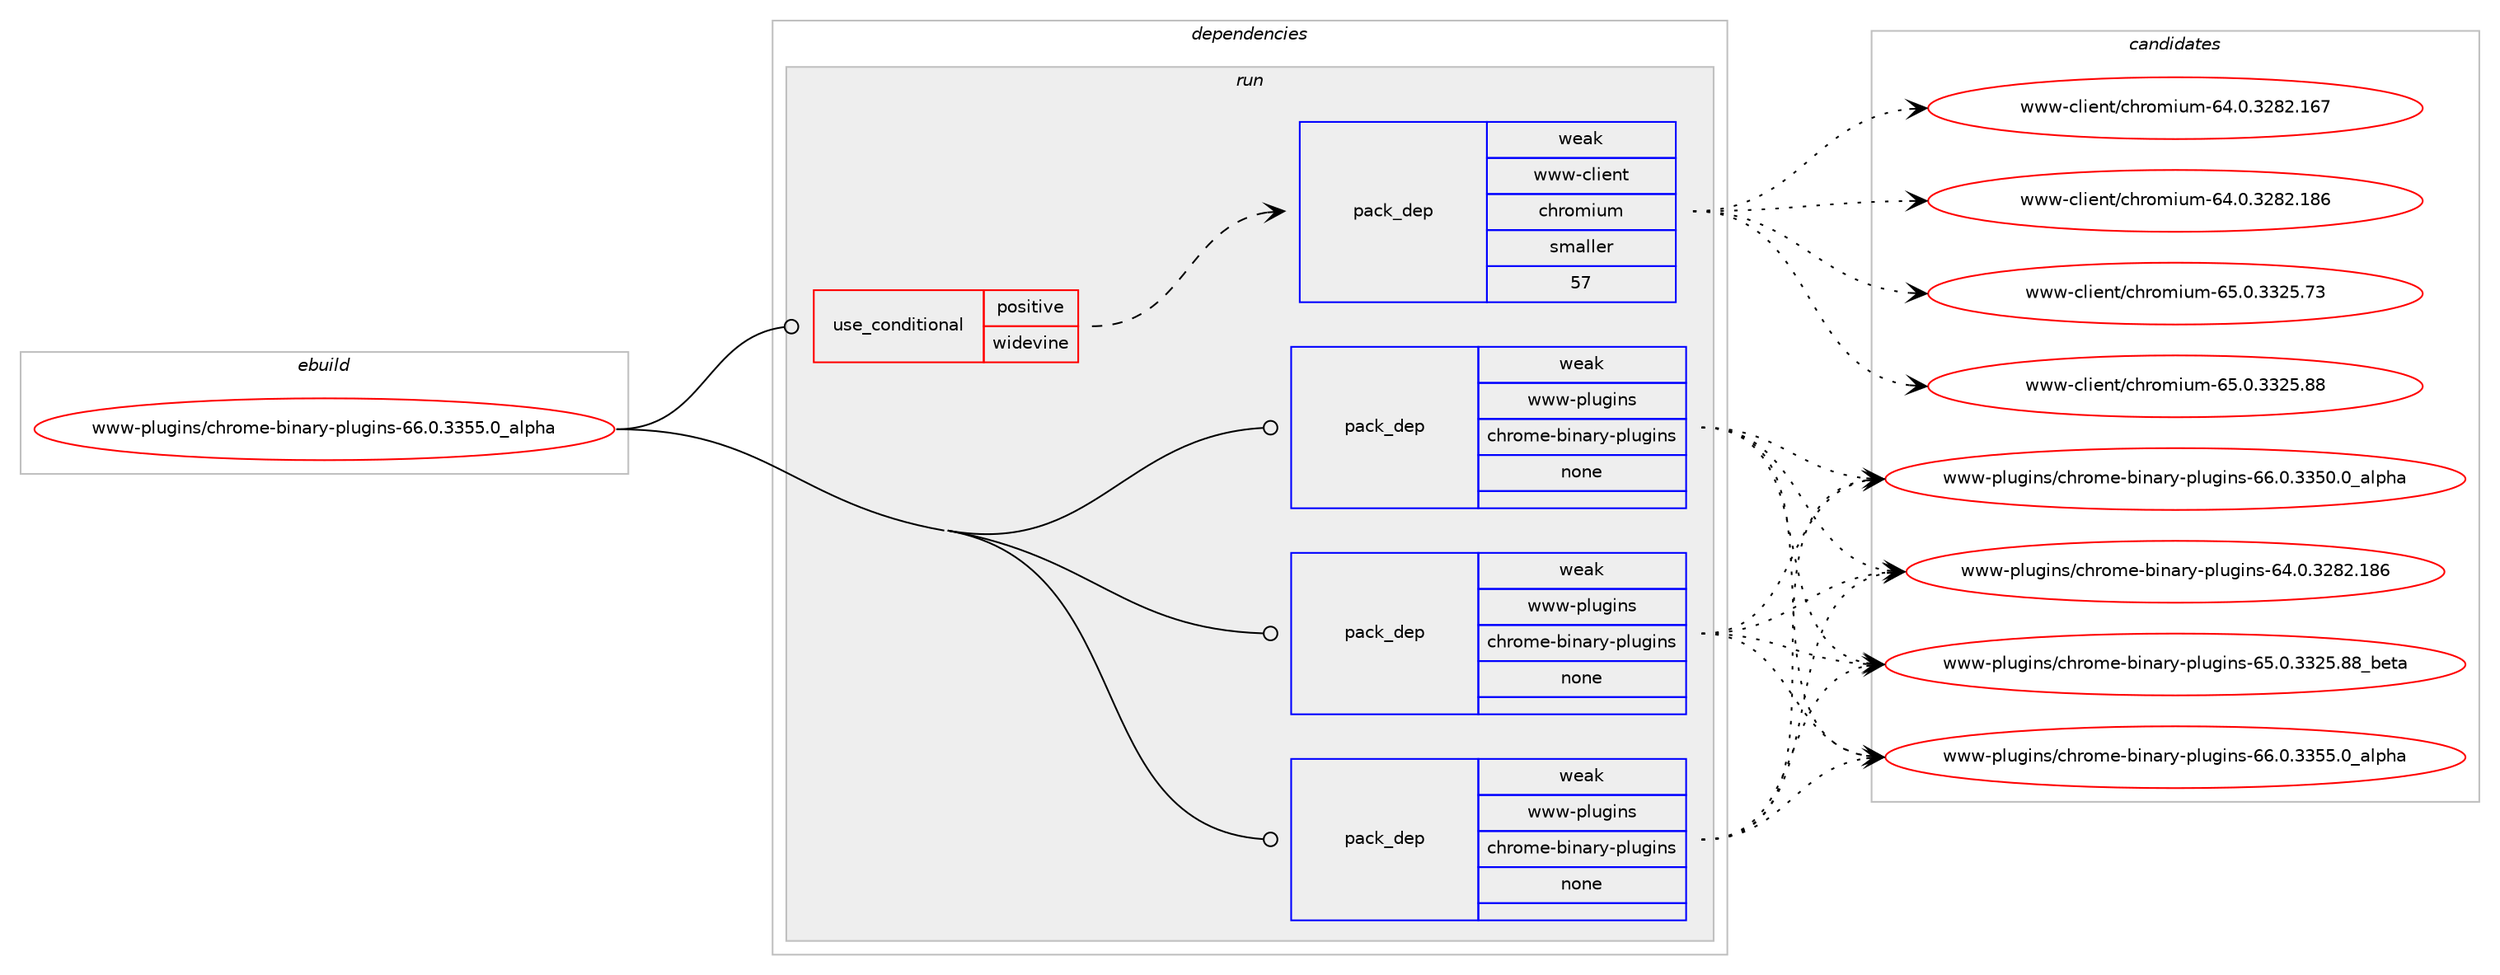 digraph prolog {

# *************
# Graph options
# *************

newrank=true;
concentrate=true;
compound=true;
graph [rankdir=LR,fontname=Helvetica,fontsize=10,ranksep=1.5];#, ranksep=2.5, nodesep=0.2];
edge  [arrowhead=vee];
node  [fontname=Helvetica,fontsize=10];

# **********
# The ebuild
# **********

subgraph cluster_leftcol {
color=gray;
rank=same;
label=<<i>ebuild</i>>;
id [label="www-plugins/chrome-binary-plugins-66.0.3355.0_alpha", color=red, width=4, href="../www-plugins/chrome-binary-plugins-66.0.3355.0_alpha.svg"];
}

# ****************
# The dependencies
# ****************

subgraph cluster_midcol {
color=gray;
label=<<i>dependencies</i>>;
subgraph cluster_compile {
fillcolor="#eeeeee";
style=filled;
label=<<i>compile</i>>;
}
subgraph cluster_compileandrun {
fillcolor="#eeeeee";
style=filled;
label=<<i>compile and run</i>>;
}
subgraph cluster_run {
fillcolor="#eeeeee";
style=filled;
label=<<i>run</i>>;
subgraph cond1230 {
dependency9359 [label=<<TABLE BORDER="0" CELLBORDER="1" CELLSPACING="0" CELLPADDING="4"><TR><TD ROWSPAN="3" CELLPADDING="10">use_conditional</TD></TR><TR><TD>positive</TD></TR><TR><TD>widevine</TD></TR></TABLE>>, shape=none, color=red];
subgraph pack8012 {
dependency9360 [label=<<TABLE BORDER="0" CELLBORDER="1" CELLSPACING="0" CELLPADDING="4" WIDTH="220"><TR><TD ROWSPAN="6" CELLPADDING="30">pack_dep</TD></TR><TR><TD WIDTH="110">weak</TD></TR><TR><TD>www-client</TD></TR><TR><TD>chromium</TD></TR><TR><TD>smaller</TD></TR><TR><TD>57</TD></TR></TABLE>>, shape=none, color=blue];
}
dependency9359:e -> dependency9360:w [weight=20,style="dashed",arrowhead="vee"];
}
id:e -> dependency9359:w [weight=20,style="solid",arrowhead="odot"];
subgraph pack8013 {
dependency9361 [label=<<TABLE BORDER="0" CELLBORDER="1" CELLSPACING="0" CELLPADDING="4" WIDTH="220"><TR><TD ROWSPAN="6" CELLPADDING="30">pack_dep</TD></TR><TR><TD WIDTH="110">weak</TD></TR><TR><TD>www-plugins</TD></TR><TR><TD>chrome-binary-plugins</TD></TR><TR><TD>none</TD></TR><TR><TD></TD></TR></TABLE>>, shape=none, color=blue];
}
id:e -> dependency9361:w [weight=20,style="solid",arrowhead="odot"];
subgraph pack8014 {
dependency9362 [label=<<TABLE BORDER="0" CELLBORDER="1" CELLSPACING="0" CELLPADDING="4" WIDTH="220"><TR><TD ROWSPAN="6" CELLPADDING="30">pack_dep</TD></TR><TR><TD WIDTH="110">weak</TD></TR><TR><TD>www-plugins</TD></TR><TR><TD>chrome-binary-plugins</TD></TR><TR><TD>none</TD></TR><TR><TD></TD></TR></TABLE>>, shape=none, color=blue];
}
id:e -> dependency9362:w [weight=20,style="solid",arrowhead="odot"];
subgraph pack8015 {
dependency9363 [label=<<TABLE BORDER="0" CELLBORDER="1" CELLSPACING="0" CELLPADDING="4" WIDTH="220"><TR><TD ROWSPAN="6" CELLPADDING="30">pack_dep</TD></TR><TR><TD WIDTH="110">weak</TD></TR><TR><TD>www-plugins</TD></TR><TR><TD>chrome-binary-plugins</TD></TR><TR><TD>none</TD></TR><TR><TD></TD></TR></TABLE>>, shape=none, color=blue];
}
id:e -> dependency9363:w [weight=20,style="solid",arrowhead="odot"];
}
}

# **************
# The candidates
# **************

subgraph cluster_choices {
rank=same;
color=gray;
label=<<i>candidates</i>>;

subgraph choice8012 {
color=black;
nodesep=1;
choice119119119459910810510111011647991041141111091051171094554524648465150565046495455 [label="www-client/chromium-64.0.3282.167", color=red, width=4,href="../www-client/chromium-64.0.3282.167.svg"];
choice119119119459910810510111011647991041141111091051171094554524648465150565046495654 [label="www-client/chromium-64.0.3282.186", color=red, width=4,href="../www-client/chromium-64.0.3282.186.svg"];
choice1191191194599108105101110116479910411411110910511710945545346484651515053465551 [label="www-client/chromium-65.0.3325.73", color=red, width=4,href="../www-client/chromium-65.0.3325.73.svg"];
choice1191191194599108105101110116479910411411110910511710945545346484651515053465656 [label="www-client/chromium-65.0.3325.88", color=red, width=4,href="../www-client/chromium-65.0.3325.88.svg"];
dependency9360:e -> choice119119119459910810510111011647991041141111091051171094554524648465150565046495455:w [style=dotted,weight="100"];
dependency9360:e -> choice119119119459910810510111011647991041141111091051171094554524648465150565046495654:w [style=dotted,weight="100"];
dependency9360:e -> choice1191191194599108105101110116479910411411110910511710945545346484651515053465551:w [style=dotted,weight="100"];
dependency9360:e -> choice1191191194599108105101110116479910411411110910511710945545346484651515053465656:w [style=dotted,weight="100"];
}
subgraph choice8013 {
color=black;
nodesep=1;
choice11911911945112108117103105110115479910411411110910145981051109711412145112108117103105110115455454464846515153484648959710811210497 [label="www-plugins/chrome-binary-plugins-66.0.3350.0_alpha", color=red, width=4,href="../www-plugins/chrome-binary-plugins-66.0.3350.0_alpha.svg"];
choice119119119451121081171031051101154799104114111109101459810511097114121451121081171031051101154554524648465150565046495654 [label="www-plugins/chrome-binary-plugins-64.0.3282.186", color=red, width=4,href="../www-plugins/chrome-binary-plugins-64.0.3282.186.svg"];
choice1191191194511210811710310511011547991041141111091014598105110971141214511210811710310511011545545346484651515053465656959810111697 [label="www-plugins/chrome-binary-plugins-65.0.3325.88_beta", color=red, width=4,href="../www-plugins/chrome-binary-plugins-65.0.3325.88_beta.svg"];
choice11911911945112108117103105110115479910411411110910145981051109711412145112108117103105110115455454464846515153534648959710811210497 [label="www-plugins/chrome-binary-plugins-66.0.3355.0_alpha", color=red, width=4,href="../www-plugins/chrome-binary-plugins-66.0.3355.0_alpha.svg"];
dependency9361:e -> choice11911911945112108117103105110115479910411411110910145981051109711412145112108117103105110115455454464846515153484648959710811210497:w [style=dotted,weight="100"];
dependency9361:e -> choice119119119451121081171031051101154799104114111109101459810511097114121451121081171031051101154554524648465150565046495654:w [style=dotted,weight="100"];
dependency9361:e -> choice1191191194511210811710310511011547991041141111091014598105110971141214511210811710310511011545545346484651515053465656959810111697:w [style=dotted,weight="100"];
dependency9361:e -> choice11911911945112108117103105110115479910411411110910145981051109711412145112108117103105110115455454464846515153534648959710811210497:w [style=dotted,weight="100"];
}
subgraph choice8014 {
color=black;
nodesep=1;
choice11911911945112108117103105110115479910411411110910145981051109711412145112108117103105110115455454464846515153484648959710811210497 [label="www-plugins/chrome-binary-plugins-66.0.3350.0_alpha", color=red, width=4,href="../www-plugins/chrome-binary-plugins-66.0.3350.0_alpha.svg"];
choice119119119451121081171031051101154799104114111109101459810511097114121451121081171031051101154554524648465150565046495654 [label="www-plugins/chrome-binary-plugins-64.0.3282.186", color=red, width=4,href="../www-plugins/chrome-binary-plugins-64.0.3282.186.svg"];
choice1191191194511210811710310511011547991041141111091014598105110971141214511210811710310511011545545346484651515053465656959810111697 [label="www-plugins/chrome-binary-plugins-65.0.3325.88_beta", color=red, width=4,href="../www-plugins/chrome-binary-plugins-65.0.3325.88_beta.svg"];
choice11911911945112108117103105110115479910411411110910145981051109711412145112108117103105110115455454464846515153534648959710811210497 [label="www-plugins/chrome-binary-plugins-66.0.3355.0_alpha", color=red, width=4,href="../www-plugins/chrome-binary-plugins-66.0.3355.0_alpha.svg"];
dependency9362:e -> choice11911911945112108117103105110115479910411411110910145981051109711412145112108117103105110115455454464846515153484648959710811210497:w [style=dotted,weight="100"];
dependency9362:e -> choice119119119451121081171031051101154799104114111109101459810511097114121451121081171031051101154554524648465150565046495654:w [style=dotted,weight="100"];
dependency9362:e -> choice1191191194511210811710310511011547991041141111091014598105110971141214511210811710310511011545545346484651515053465656959810111697:w [style=dotted,weight="100"];
dependency9362:e -> choice11911911945112108117103105110115479910411411110910145981051109711412145112108117103105110115455454464846515153534648959710811210497:w [style=dotted,weight="100"];
}
subgraph choice8015 {
color=black;
nodesep=1;
choice11911911945112108117103105110115479910411411110910145981051109711412145112108117103105110115455454464846515153484648959710811210497 [label="www-plugins/chrome-binary-plugins-66.0.3350.0_alpha", color=red, width=4,href="../www-plugins/chrome-binary-plugins-66.0.3350.0_alpha.svg"];
choice119119119451121081171031051101154799104114111109101459810511097114121451121081171031051101154554524648465150565046495654 [label="www-plugins/chrome-binary-plugins-64.0.3282.186", color=red, width=4,href="../www-plugins/chrome-binary-plugins-64.0.3282.186.svg"];
choice1191191194511210811710310511011547991041141111091014598105110971141214511210811710310511011545545346484651515053465656959810111697 [label="www-plugins/chrome-binary-plugins-65.0.3325.88_beta", color=red, width=4,href="../www-plugins/chrome-binary-plugins-65.0.3325.88_beta.svg"];
choice11911911945112108117103105110115479910411411110910145981051109711412145112108117103105110115455454464846515153534648959710811210497 [label="www-plugins/chrome-binary-plugins-66.0.3355.0_alpha", color=red, width=4,href="../www-plugins/chrome-binary-plugins-66.0.3355.0_alpha.svg"];
dependency9363:e -> choice11911911945112108117103105110115479910411411110910145981051109711412145112108117103105110115455454464846515153484648959710811210497:w [style=dotted,weight="100"];
dependency9363:e -> choice119119119451121081171031051101154799104114111109101459810511097114121451121081171031051101154554524648465150565046495654:w [style=dotted,weight="100"];
dependency9363:e -> choice1191191194511210811710310511011547991041141111091014598105110971141214511210811710310511011545545346484651515053465656959810111697:w [style=dotted,weight="100"];
dependency9363:e -> choice11911911945112108117103105110115479910411411110910145981051109711412145112108117103105110115455454464846515153534648959710811210497:w [style=dotted,weight="100"];
}
}

}
